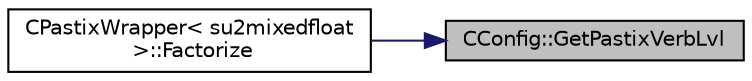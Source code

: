 digraph "CConfig::GetPastixVerbLvl"
{
 // LATEX_PDF_SIZE
  edge [fontname="Helvetica",fontsize="10",labelfontname="Helvetica",labelfontsize="10"];
  node [fontname="Helvetica",fontsize="10",shape=record];
  rankdir="RL";
  Node1 [label="CConfig::GetPastixVerbLvl",height=0.2,width=0.4,color="black", fillcolor="grey75", style="filled", fontcolor="black",tooltip="Get the desired level of verbosity for PaStiX."];
  Node1 -> Node2 [dir="back",color="midnightblue",fontsize="10",style="solid",fontname="Helvetica"];
  Node2 [label="CPastixWrapper\< su2mixedfloat\l \>::Factorize",height=0.2,width=0.4,color="black", fillcolor="white", style="filled",URL="$classCPastixWrapper.html#a46ac5616ba10248bd4b8251ead9a6cab",tooltip="Factorize matrix."];
}
